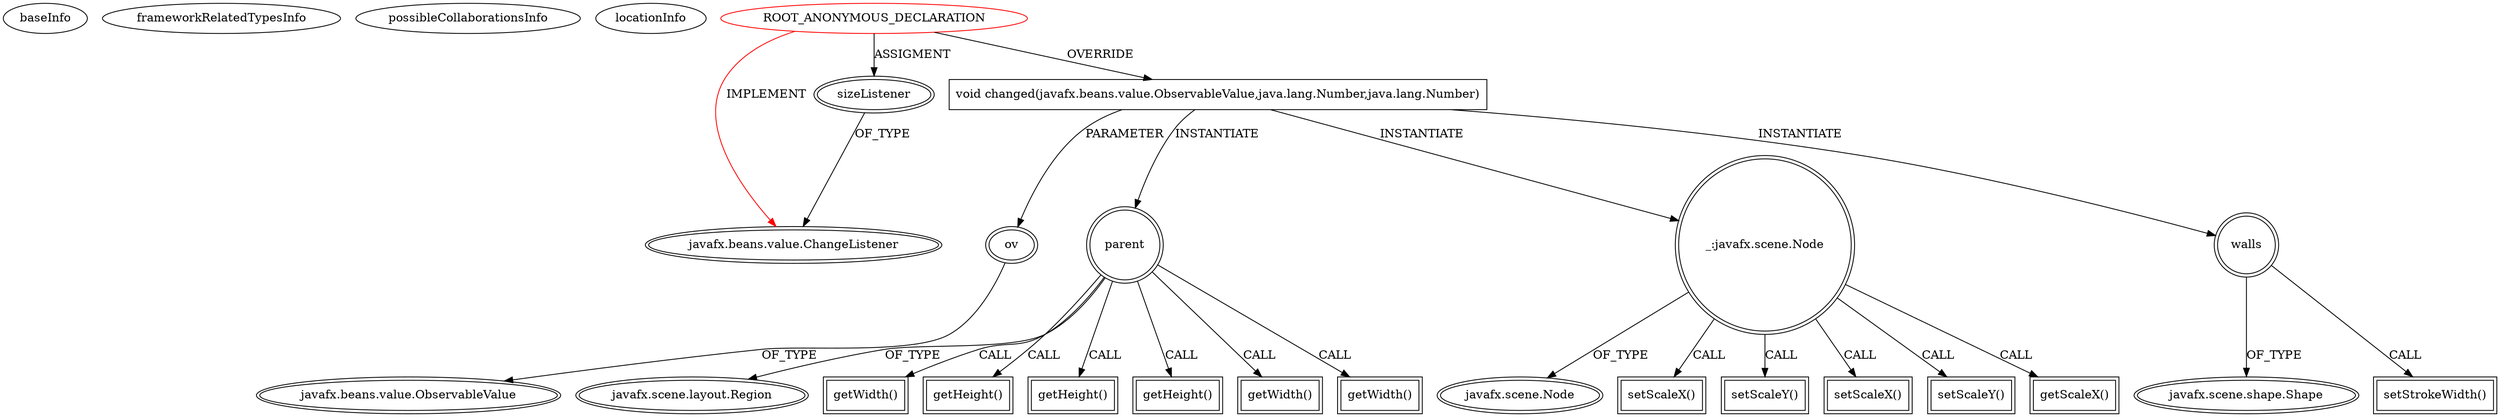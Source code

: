 digraph {
baseInfo[graphId=2772,category="extension_graph",isAnonymous=true,possibleRelation=false]
frameworkRelatedTypesInfo[0="javafx.beans.value.ChangeListener"]
possibleCollaborationsInfo[]
locationInfo[projectName="glurbi-labifx",filePath="/glurbi-labifx/labifx-master/src/main/java/glurbi/labifx/LabiPane.java",contextSignature="LabiPane",graphId="2772"]
0[label="ROOT_ANONYMOUS_DECLARATION",vertexType="ROOT_ANONYMOUS_DECLARATION",isFrameworkType=false,color=red]
1[label="javafx.beans.value.ChangeListener",vertexType="FRAMEWORK_INTERFACE_TYPE",isFrameworkType=true,peripheries=2]
2[label="sizeListener",vertexType="OUTSIDE_VARIABLE_EXPRESION",isFrameworkType=true,peripheries=2]
4[label="void changed(javafx.beans.value.ObservableValue,java.lang.Number,java.lang.Number)",vertexType="OVERRIDING_METHOD_DECLARATION",isFrameworkType=false,shape=box]
5[label="ov",vertexType="PARAMETER_DECLARATION",isFrameworkType=true,peripheries=2]
6[label="javafx.beans.value.ObservableValue",vertexType="FRAMEWORK_INTERFACE_TYPE",isFrameworkType=true,peripheries=2]
7[label="parent",vertexType="VARIABLE_EXPRESION",isFrameworkType=true,peripheries=2,shape=circle]
9[label="javafx.scene.layout.Region",vertexType="FRAMEWORK_CLASS_TYPE",isFrameworkType=true,peripheries=2]
8[label="getWidth()",vertexType="INSIDE_CALL",isFrameworkType=true,peripheries=2,shape=box]
11[label="getHeight()",vertexType="INSIDE_CALL",isFrameworkType=true,peripheries=2,shape=box]
12[label="_:javafx.scene.Node",vertexType="VARIABLE_EXPRESION",isFrameworkType=true,peripheries=2,shape=circle]
14[label="javafx.scene.Node",vertexType="FRAMEWORK_CLASS_TYPE",isFrameworkType=true,peripheries=2]
13[label="setScaleX()",vertexType="INSIDE_CALL",isFrameworkType=true,peripheries=2,shape=box]
16[label="getHeight()",vertexType="INSIDE_CALL",isFrameworkType=true,peripheries=2,shape=box]
18[label="setScaleY()",vertexType="INSIDE_CALL",isFrameworkType=true,peripheries=2,shape=box]
20[label="getHeight()",vertexType="INSIDE_CALL",isFrameworkType=true,peripheries=2,shape=box]
22[label="setScaleX()",vertexType="INSIDE_CALL",isFrameworkType=true,peripheries=2,shape=box]
24[label="getWidth()",vertexType="INSIDE_CALL",isFrameworkType=true,peripheries=2,shape=box]
26[label="setScaleY()",vertexType="INSIDE_CALL",isFrameworkType=true,peripheries=2,shape=box]
28[label="getWidth()",vertexType="INSIDE_CALL",isFrameworkType=true,peripheries=2,shape=box]
29[label="walls",vertexType="VARIABLE_EXPRESION",isFrameworkType=true,peripheries=2,shape=circle]
31[label="javafx.scene.shape.Shape",vertexType="FRAMEWORK_CLASS_TYPE",isFrameworkType=true,peripheries=2]
30[label="setStrokeWidth()",vertexType="INSIDE_CALL",isFrameworkType=true,peripheries=2,shape=box]
33[label="getScaleX()",vertexType="INSIDE_CALL",isFrameworkType=true,peripheries=2,shape=box]
0->1[label="IMPLEMENT",color=red]
0->2[label="ASSIGMENT"]
2->1[label="OF_TYPE"]
0->4[label="OVERRIDE"]
5->6[label="OF_TYPE"]
4->5[label="PARAMETER"]
4->7[label="INSTANTIATE"]
7->9[label="OF_TYPE"]
7->8[label="CALL"]
7->11[label="CALL"]
4->12[label="INSTANTIATE"]
12->14[label="OF_TYPE"]
12->13[label="CALL"]
7->16[label="CALL"]
12->18[label="CALL"]
7->20[label="CALL"]
12->22[label="CALL"]
7->24[label="CALL"]
12->26[label="CALL"]
7->28[label="CALL"]
4->29[label="INSTANTIATE"]
29->31[label="OF_TYPE"]
29->30[label="CALL"]
12->33[label="CALL"]
}
